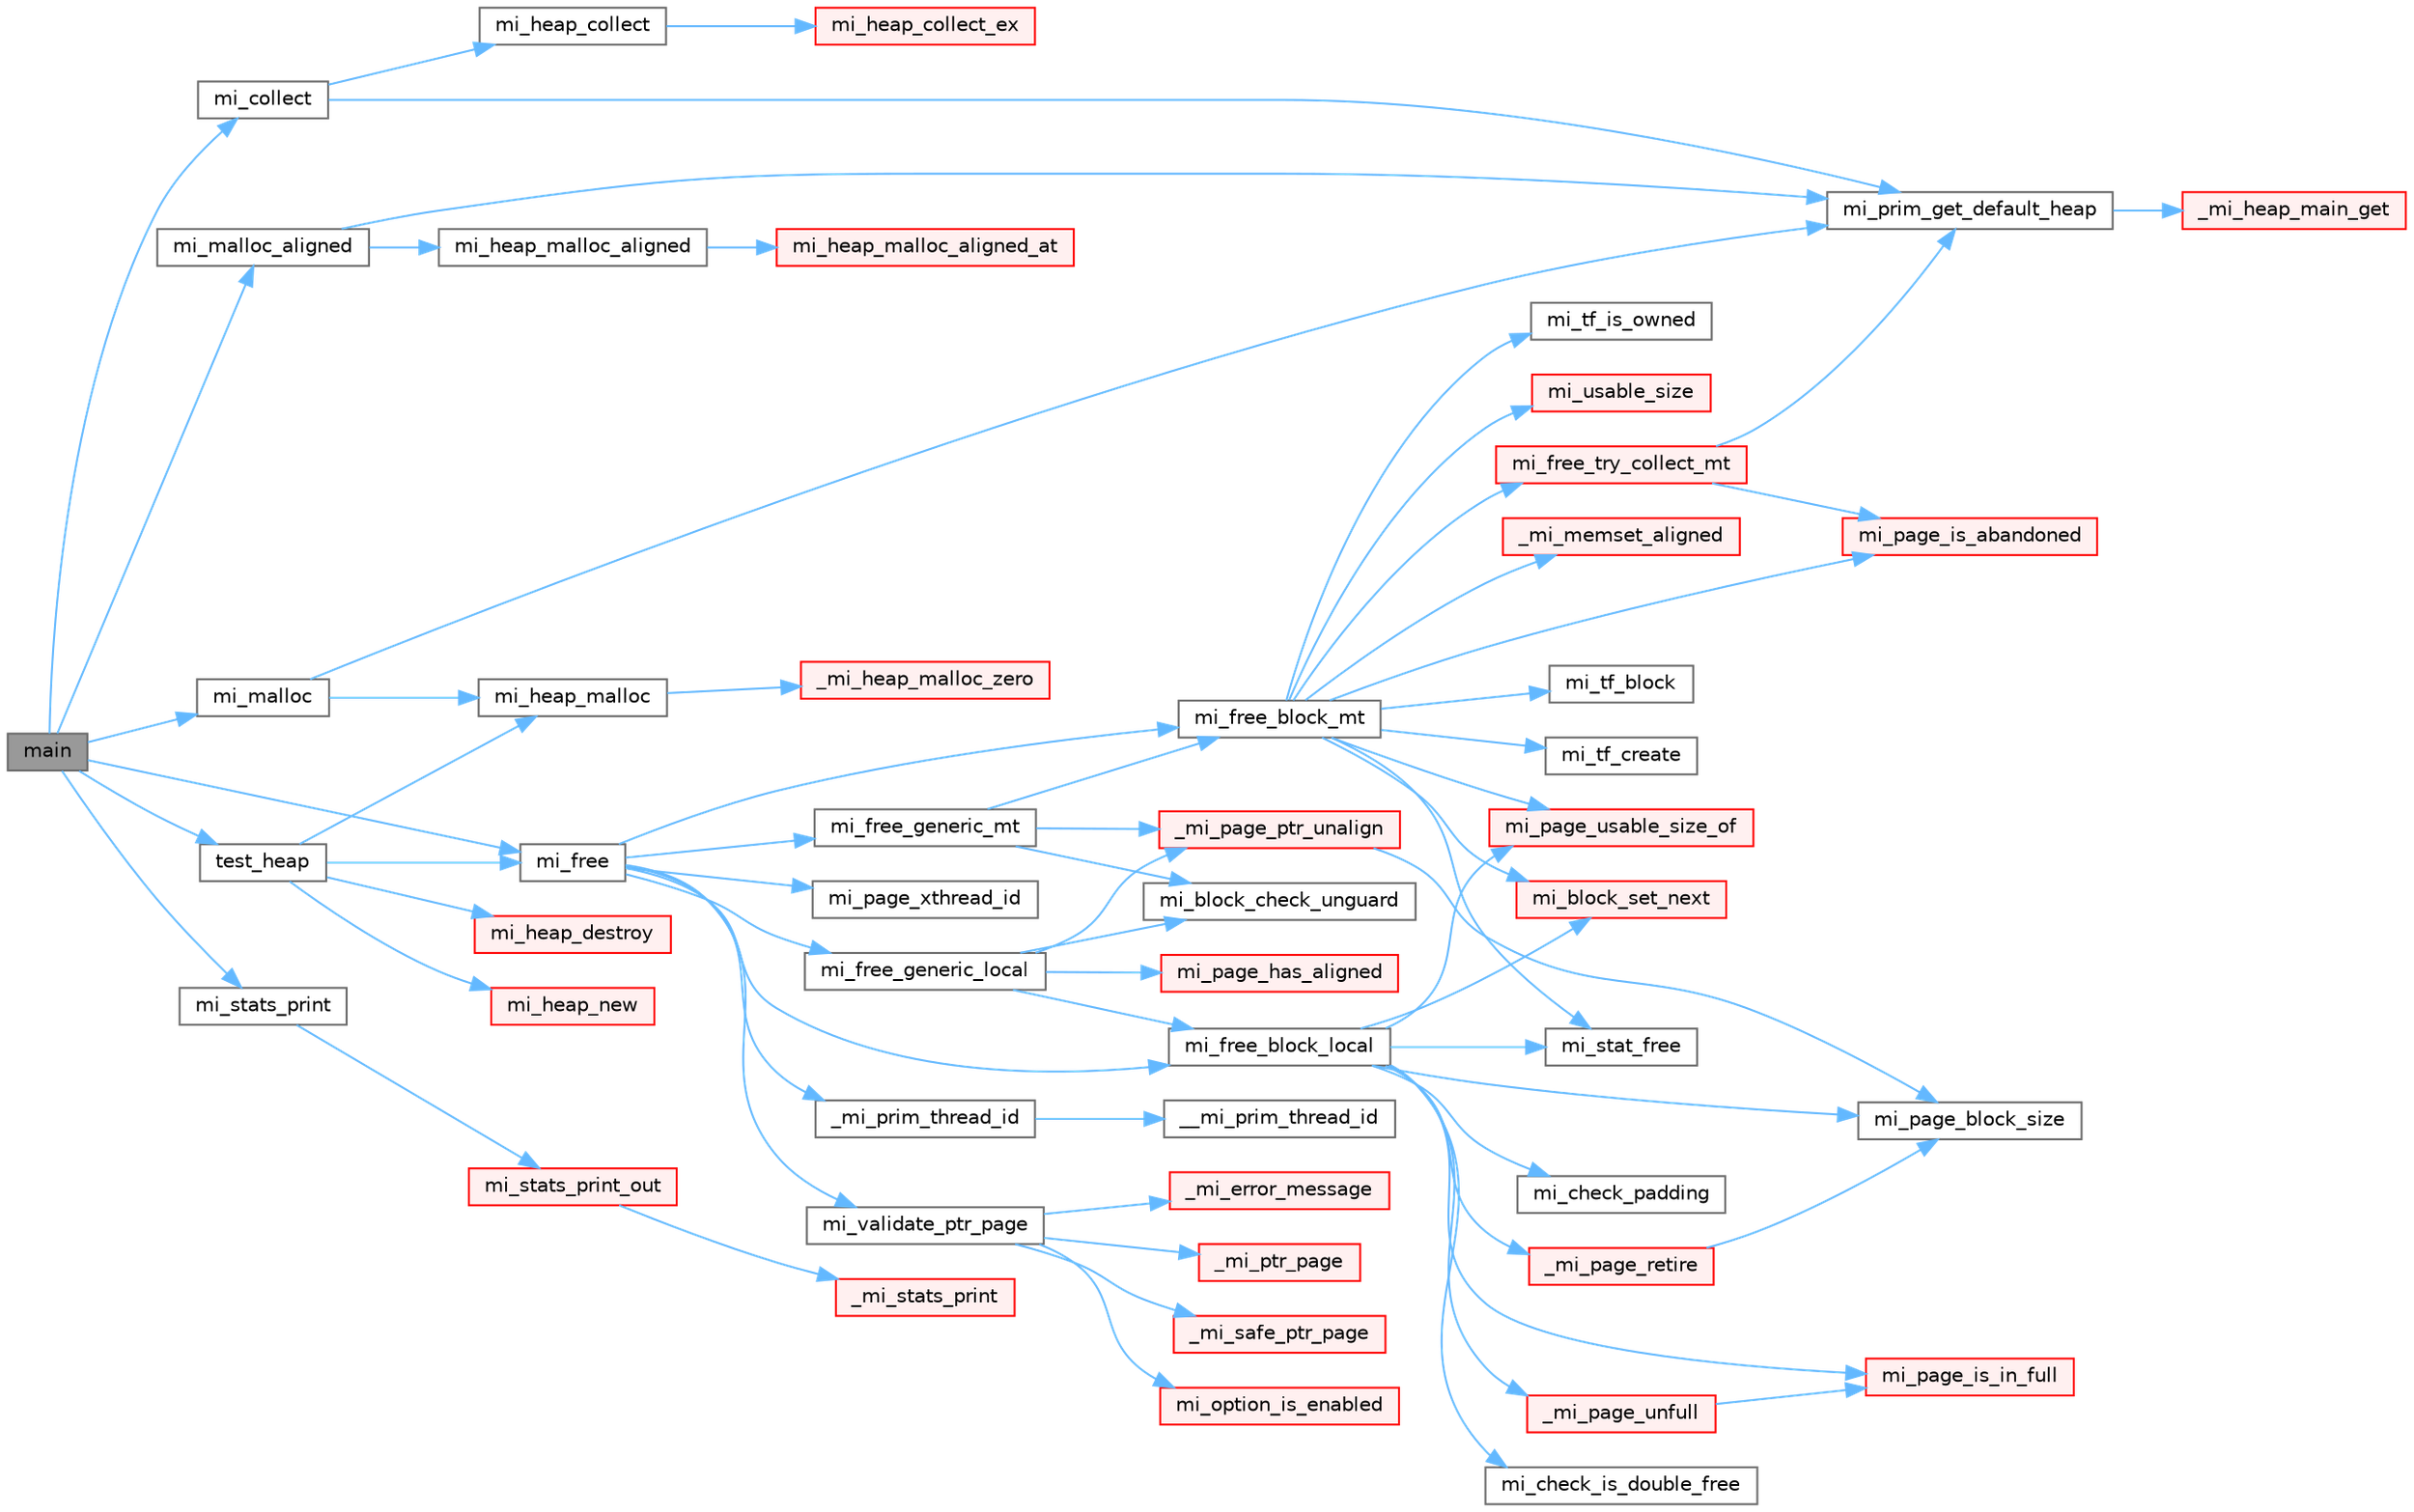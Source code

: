 digraph "main"
{
 // LATEX_PDF_SIZE
  bgcolor="transparent";
  edge [fontname=Helvetica,fontsize=10,labelfontname=Helvetica,labelfontsize=10];
  node [fontname=Helvetica,fontsize=10,shape=box,height=0.2,width=0.4];
  rankdir="LR";
  Node1 [id="Node000001",label="main",height=0.2,width=0.4,color="gray40", fillcolor="grey60", style="filled", fontcolor="black",tooltip=" "];
  Node1 -> Node2 [id="edge1_Node000001_Node000002",color="steelblue1",style="solid",tooltip=" "];
  Node2 [id="Node000002",label="mi_collect",height=0.2,width=0.4,color="grey40", fillcolor="white", style="filled",URL="$group__extended.html#ga421430e2226d7d468529cec457396756",tooltip=" "];
  Node2 -> Node3 [id="edge2_Node000002_Node000003",color="steelblue1",style="solid",tooltip=" "];
  Node3 [id="Node000003",label="mi_heap_collect",height=0.2,width=0.4,color="grey40", fillcolor="white", style="filled",URL="$group__heap.html#ga7922f7495cde30b1984d0e6072419298",tooltip="Release outstanding resources in a specific heap."];
  Node3 -> Node4 [id="edge3_Node000003_Node000004",color="steelblue1",style="solid",tooltip=" "];
  Node4 [id="Node000004",label="mi_heap_collect_ex",height=0.2,width=0.4,color="red", fillcolor="#FFF0F0", style="filled",URL="$heap_8c.html#a13231466662ebaf79b77c254d4c7f389",tooltip=" "];
  Node2 -> Node262 [id="edge4_Node000002_Node000262",color="steelblue1",style="solid",tooltip=" "];
  Node262 [id="Node000262",label="mi_prim_get_default_heap",height=0.2,width=0.4,color="grey40", fillcolor="white", style="filled",URL="$prim_8h.html#a986e62564728229db3ccecbd6e97fd98",tooltip=" "];
  Node262 -> Node263 [id="edge5_Node000262_Node000263",color="steelblue1",style="solid",tooltip=" "];
  Node263 [id="Node000263",label="_mi_heap_main_get",height=0.2,width=0.4,color="red", fillcolor="#FFF0F0", style="filled",URL="$_e_a_s_t_l_2packages_2mimalloc_2src_2init_8c.html#a1feeb4148fb048caf23361152895a55c",tooltip=" "];
  Node1 -> Node418 [id="edge6_Node000001_Node000418",color="steelblue1",style="solid",tooltip=" "];
  Node418 [id="Node000418",label="mi_free",height=0.2,width=0.4,color="grey40", fillcolor="white", style="filled",URL="$group__malloc.html#gaf2c7b89c327d1f60f59e68b9ea644d95",tooltip=" "];
  Node418 -> Node31 [id="edge7_Node000418_Node000031",color="steelblue1",style="solid",tooltip=" "];
  Node31 [id="Node000031",label="_mi_prim_thread_id",height=0.2,width=0.4,color="grey40", fillcolor="white", style="filled",URL="$prim_8h.html#a3875c92cbb791d0a7c69bc1fd2df6804",tooltip=" "];
  Node31 -> Node32 [id="edge8_Node000031_Node000032",color="steelblue1",style="solid",tooltip=" "];
  Node32 [id="Node000032",label="__mi_prim_thread_id",height=0.2,width=0.4,color="grey40", fillcolor="white", style="filled",URL="$prim_8h.html#a42ea20cb0253ec21dff5f6770927df20",tooltip=" "];
  Node418 -> Node419 [id="edge9_Node000418_Node000419",color="steelblue1",style="solid",tooltip=" "];
  Node419 [id="Node000419",label="mi_free_block_local",height=0.2,width=0.4,color="grey40", fillcolor="white", style="filled",URL="$free_8c.html#a4ea336aeb08fb4786186f6087a751d3c",tooltip=" "];
  Node419 -> Node420 [id="edge10_Node000419_Node000420",color="steelblue1",style="solid",tooltip=" "];
  Node420 [id="Node000420",label="_mi_page_retire",height=0.2,width=0.4,color="red", fillcolor="#FFF0F0", style="filled",URL="$page_8c.html#a54b1e58a3b88604ea8dc4d9220f4c32c",tooltip=" "];
  Node420 -> Node184 [id="edge11_Node000420_Node000184",color="steelblue1",style="solid",tooltip=" "];
  Node184 [id="Node000184",label="mi_page_block_size",height=0.2,width=0.4,color="grey40", fillcolor="white", style="filled",URL="$_e_a_s_t_l_2packages_2mimalloc_2include_2mimalloc_2internal_8h.html#a6134893990c1f09da2b40092ceecc780",tooltip=" "];
  Node419 -> Node422 [id="edge12_Node000419_Node000422",color="steelblue1",style="solid",tooltip=" "];
  Node422 [id="Node000422",label="_mi_page_unfull",height=0.2,width=0.4,color="red", fillcolor="#FFF0F0", style="filled",URL="$page_8c.html#a56fb2dd5b89d7848f041fc2f9ad189a0",tooltip=" "];
  Node422 -> Node241 [id="edge13_Node000422_Node000241",color="steelblue1",style="solid",tooltip=" "];
  Node241 [id="Node000241",label="mi_page_is_in_full",height=0.2,width=0.4,color="red", fillcolor="#FFF0F0", style="filled",URL="$_e_a_s_t_l_2packages_2mimalloc_2include_2mimalloc_2internal_8h.html#a250f4d0710309fb1cff782cd06644842",tooltip=" "];
  Node419 -> Node299 [id="edge14_Node000419_Node000299",color="steelblue1",style="solid",tooltip=" "];
  Node299 [id="Node000299",label="mi_block_set_next",height=0.2,width=0.4,color="red", fillcolor="#FFF0F0", style="filled",URL="$_e_a_s_t_l_2packages_2mimalloc_2include_2mimalloc_2internal_8h.html#ac7b440a922454c163ed1139aac9b946d",tooltip=" "];
  Node419 -> Node425 [id="edge15_Node000419_Node000425",color="steelblue1",style="solid",tooltip=" "];
  Node425 [id="Node000425",label="mi_check_is_double_free",height=0.2,width=0.4,color="grey40", fillcolor="white", style="filled",URL="$free_8c.html#ad23f1572e5f6b82c4c59a43fb9f0595d",tooltip=" "];
  Node419 -> Node426 [id="edge16_Node000419_Node000426",color="steelblue1",style="solid",tooltip=" "];
  Node426 [id="Node000426",label="mi_check_padding",height=0.2,width=0.4,color="grey40", fillcolor="white", style="filled",URL="$free_8c.html#a607d73b1962b5676b5fb0a58d0eda6d8",tooltip=" "];
  Node419 -> Node184 [id="edge17_Node000419_Node000184",color="steelblue1",style="solid",tooltip=" "];
  Node419 -> Node241 [id="edge18_Node000419_Node000241",color="steelblue1",style="solid",tooltip=" "];
  Node419 -> Node427 [id="edge19_Node000419_Node000427",color="steelblue1",style="solid",tooltip=" "];
  Node427 [id="Node000427",label="mi_page_usable_size_of",height=0.2,width=0.4,color="red", fillcolor="#FFF0F0", style="filled",URL="$free_8c.html#a26335e66b160c5319806a2e33f7b70e7",tooltip=" "];
  Node419 -> Node429 [id="edge20_Node000419_Node000429",color="steelblue1",style="solid",tooltip=" "];
  Node429 [id="Node000429",label="mi_stat_free",height=0.2,width=0.4,color="grey40", fillcolor="white", style="filled",URL="$free_8c.html#a559045bfe8e993e8ee3e7aef40cf1e35",tooltip=" "];
  Node418 -> Node430 [id="edge21_Node000418_Node000430",color="steelblue1",style="solid",tooltip=" "];
  Node430 [id="Node000430",label="mi_free_block_mt",height=0.2,width=0.4,color="grey40", fillcolor="white", style="filled",URL="$free_8c.html#af5ffcf95b8bfc34e499ae3b203e72475",tooltip=" "];
  Node430 -> Node147 [id="edge22_Node000430_Node000147",color="steelblue1",style="solid",tooltip=" "];
  Node147 [id="Node000147",label="_mi_memset_aligned",height=0.2,width=0.4,color="red", fillcolor="#FFF0F0", style="filled",URL="$_e_a_s_t_l_2packages_2mimalloc_2include_2mimalloc_2internal_8h.html#a770dbf90c89e7e7761f2f99c0fc28115",tooltip=" "];
  Node430 -> Node299 [id="edge23_Node000430_Node000299",color="steelblue1",style="solid",tooltip=" "];
  Node430 -> Node431 [id="edge24_Node000430_Node000431",color="steelblue1",style="solid",tooltip=" "];
  Node431 [id="Node000431",label="mi_free_try_collect_mt",height=0.2,width=0.4,color="red", fillcolor="#FFF0F0", style="filled",URL="$free_8c.html#a95d8dc8cc63abfde145fac55e9353d24",tooltip=" "];
  Node431 -> Node231 [id="edge25_Node000431_Node000231",color="steelblue1",style="solid",tooltip=" "];
  Node231 [id="Node000231",label="mi_page_is_abandoned",height=0.2,width=0.4,color="red", fillcolor="#FFF0F0", style="filled",URL="$_e_a_s_t_l_2packages_2mimalloc_2include_2mimalloc_2internal_8h.html#aa75f964d916bd58a37861b88491c51fb",tooltip=" "];
  Node431 -> Node262 [id="edge26_Node000431_Node000262",color="steelblue1",style="solid",tooltip=" "];
  Node430 -> Node231 [id="edge27_Node000430_Node000231",color="steelblue1",style="solid",tooltip=" "];
  Node430 -> Node427 [id="edge28_Node000430_Node000427",color="steelblue1",style="solid",tooltip=" "];
  Node430 -> Node429 [id="edge29_Node000430_Node000429",color="steelblue1",style="solid",tooltip=" "];
  Node430 -> Node305 [id="edge30_Node000430_Node000305",color="steelblue1",style="solid",tooltip=" "];
  Node305 [id="Node000305",label="mi_tf_block",height=0.2,width=0.4,color="grey40", fillcolor="white", style="filled",URL="$_e_a_s_t_l_2packages_2mimalloc_2include_2mimalloc_2internal_8h.html#a68f9b45db9fe19930366d0e473bdf791",tooltip=" "];
  Node430 -> Node306 [id="edge31_Node000430_Node000306",color="steelblue1",style="solid",tooltip=" "];
  Node306 [id="Node000306",label="mi_tf_create",height=0.2,width=0.4,color="grey40", fillcolor="white", style="filled",URL="$_e_a_s_t_l_2packages_2mimalloc_2include_2mimalloc_2internal_8h.html#ae5ecd5e45278bd147fbe6720cba0f323",tooltip=" "];
  Node430 -> Node236 [id="edge32_Node000430_Node000236",color="steelblue1",style="solid",tooltip=" "];
  Node236 [id="Node000236",label="mi_tf_is_owned",height=0.2,width=0.4,color="grey40", fillcolor="white", style="filled",URL="$_e_a_s_t_l_2packages_2mimalloc_2include_2mimalloc_2internal_8h.html#aa501cc20d36064923e3d70c4a08879c4",tooltip=" "];
  Node430 -> Node443 [id="edge33_Node000430_Node000443",color="steelblue1",style="solid",tooltip=" "];
  Node443 [id="Node000443",label="mi_usable_size",height=0.2,width=0.4,color="red", fillcolor="#FFF0F0", style="filled",URL="$free_8c.html#ad4efa3dd9163181d18af0361e45dac86",tooltip=" "];
  Node418 -> Node449 [id="edge34_Node000418_Node000449",color="steelblue1",style="solid",tooltip=" "];
  Node449 [id="Node000449",label="mi_free_generic_local",height=0.2,width=0.4,color="grey40", fillcolor="white", style="filled",URL="$free_8c.html#a2e61936ec89160d051a72f0d1f95424f",tooltip=" "];
  Node449 -> Node447 [id="edge35_Node000449_Node000447",color="steelblue1",style="solid",tooltip=" "];
  Node447 [id="Node000447",label="_mi_page_ptr_unalign",height=0.2,width=0.4,color="red", fillcolor="#FFF0F0", style="filled",URL="$free_8c.html#a02c896f799e571b628b2d7747ca9f771",tooltip=" "];
  Node447 -> Node184 [id="edge36_Node000447_Node000184",color="steelblue1",style="solid",tooltip=" "];
  Node449 -> Node450 [id="edge37_Node000449_Node000450",color="steelblue1",style="solid",tooltip=" "];
  Node450 [id="Node000450",label="mi_block_check_unguard",height=0.2,width=0.4,color="grey40", fillcolor="white", style="filled",URL="$free_8c.html#a9faffbac5f73a12ca8d2567027a1c43a",tooltip=" "];
  Node449 -> Node419 [id="edge38_Node000449_Node000419",color="steelblue1",style="solid",tooltip=" "];
  Node449 -> Node445 [id="edge39_Node000449_Node000445",color="steelblue1",style="solid",tooltip=" "];
  Node445 [id="Node000445",label="mi_page_has_aligned",height=0.2,width=0.4,color="red", fillcolor="#FFF0F0", style="filled",URL="$_e_a_s_t_l_2packages_2mimalloc_2include_2mimalloc_2internal_8h.html#ae0b5641b1e2fabf59c84685e08520852",tooltip=" "];
  Node418 -> Node451 [id="edge40_Node000418_Node000451",color="steelblue1",style="solid",tooltip=" "];
  Node451 [id="Node000451",label="mi_free_generic_mt",height=0.2,width=0.4,color="grey40", fillcolor="white", style="filled",URL="$free_8c.html#acc3316883c1cf74f78cb41e5d1b46ced",tooltip=" "];
  Node451 -> Node447 [id="edge41_Node000451_Node000447",color="steelblue1",style="solid",tooltip=" "];
  Node451 -> Node450 [id="edge42_Node000451_Node000450",color="steelblue1",style="solid",tooltip=" "];
  Node451 -> Node430 [id="edge43_Node000451_Node000430",color="steelblue1",style="solid",tooltip=" "];
  Node418 -> Node233 [id="edge44_Node000418_Node000233",color="steelblue1",style="solid",tooltip=" "];
  Node233 [id="Node000233",label="mi_page_xthread_id",height=0.2,width=0.4,color="grey40", fillcolor="white", style="filled",URL="$_e_a_s_t_l_2packages_2mimalloc_2include_2mimalloc_2internal_8h.html#af15a53be4fb9aa00af3c25632b1b1dac",tooltip=" "];
  Node418 -> Node448 [id="edge45_Node000418_Node000448",color="steelblue1",style="solid",tooltip=" "];
  Node448 [id="Node000448",label="mi_validate_ptr_page",height=0.2,width=0.4,color="grey40", fillcolor="white", style="filled",URL="$free_8c.html#a3c325fa47ff6342dca1b913607844b93",tooltip=" "];
  Node448 -> Node143 [id="edge46_Node000448_Node000143",color="steelblue1",style="solid",tooltip=" "];
  Node143 [id="Node000143",label="_mi_error_message",height=0.2,width=0.4,color="red", fillcolor="#FFF0F0", style="filled",URL="$options_8c.html#a2bebc073bcaac71658e57bb260c2e426",tooltip=" "];
  Node448 -> Node220 [id="edge47_Node000448_Node000220",color="steelblue1",style="solid",tooltip=" "];
  Node220 [id="Node000220",label="_mi_ptr_page",height=0.2,width=0.4,color="red", fillcolor="#FFF0F0", style="filled",URL="$_e_a_s_t_l_2packages_2mimalloc_2include_2mimalloc_2internal_8h.html#acd84a462a2045538d19ecc56e6cc29f6",tooltip=" "];
  Node448 -> Node224 [id="edge48_Node000448_Node000224",color="steelblue1",style="solid",tooltip=" "];
  Node224 [id="Node000224",label="_mi_safe_ptr_page",height=0.2,width=0.4,color="red", fillcolor="#FFF0F0", style="filled",URL="$page-map_8c.html#aa93d85305e51471aa1951ab818628a63",tooltip=" "];
  Node448 -> Node27 [id="edge49_Node000448_Node000027",color="steelblue1",style="solid",tooltip=" "];
  Node27 [id="Node000027",label="mi_option_is_enabled",height=0.2,width=0.4,color="red", fillcolor="#FFF0F0", style="filled",URL="$group__options.html#ga459ad98f18b3fc9275474807fe0ca188",tooltip=" "];
  Node1 -> Node452 [id="edge50_Node000001_Node000452",color="steelblue1",style="solid",tooltip=" "];
  Node452 [id="Node000452",label="mi_malloc",height=0.2,width=0.4,color="grey40", fillcolor="white", style="filled",URL="$group__malloc.html#gae1dd97b542420c87ae085e822b1229e8",tooltip=" "];
  Node452 -> Node453 [id="edge51_Node000452_Node000453",color="steelblue1",style="solid",tooltip=" "];
  Node453 [id="Node000453",label="mi_heap_malloc",height=0.2,width=0.4,color="grey40", fillcolor="white", style="filled",URL="$group__heap.html#gab374e206c7034e0d899fb934e4f4a863",tooltip=" "];
  Node453 -> Node454 [id="edge52_Node000453_Node000454",color="steelblue1",style="solid",tooltip=" "];
  Node454 [id="Node000454",label="_mi_heap_malloc_zero",height=0.2,width=0.4,color="red", fillcolor="#FFF0F0", style="filled",URL="$alloc_8c.html#a4f6dd9bc8d4e47e98566ee77883d703e",tooltip=" "];
  Node452 -> Node262 [id="edge53_Node000452_Node000262",color="steelblue1",style="solid",tooltip=" "];
  Node1 -> Node498 [id="edge54_Node000001_Node000498",color="steelblue1",style="solid",tooltip=" "];
  Node498 [id="Node000498",label="mi_malloc_aligned",height=0.2,width=0.4,color="grey40", fillcolor="white", style="filled",URL="$group__aligned.html#ga69578ff1a98ca16e1dcd02c0995cd65c",tooltip=" "];
  Node498 -> Node499 [id="edge55_Node000498_Node000499",color="steelblue1",style="solid",tooltip=" "];
  Node499 [id="Node000499",label="mi_heap_malloc_aligned",height=0.2,width=0.4,color="grey40", fillcolor="white", style="filled",URL="$group__heap.html#ga33f4f05b7fea7af2113c62a4bf882cc5",tooltip=" "];
  Node499 -> Node500 [id="edge56_Node000499_Node000500",color="steelblue1",style="solid",tooltip=" "];
  Node500 [id="Node000500",label="mi_heap_malloc_aligned_at",height=0.2,width=0.4,color="red", fillcolor="#FFF0F0", style="filled",URL="$group__heap.html#gae7ffc045c3996497a7f3a5f6fe7b8aaa",tooltip=" "];
  Node498 -> Node262 [id="edge57_Node000498_Node000262",color="steelblue1",style="solid",tooltip=" "];
  Node1 -> Node511 [id="edge58_Node000001_Node000511",color="steelblue1",style="solid",tooltip=" "];
  Node511 [id="Node000511",label="mi_stats_print",height=0.2,width=0.4,color="grey40", fillcolor="white", style="filled",URL="$group__extended.html#ga2d126e5c62d3badc35445e5d84166df2",tooltip=" "];
  Node511 -> Node512 [id="edge59_Node000511_Node000512",color="steelblue1",style="solid",tooltip=" "];
  Node512 [id="Node000512",label="mi_stats_print_out",height=0.2,width=0.4,color="red", fillcolor="#FFF0F0", style="filled",URL="$group__extended.html#ga537f13b299ddf801e49a5a94fde02c79",tooltip=" "];
  Node512 -> Node513 [id="edge60_Node000512_Node000513",color="steelblue1",style="solid",tooltip=" "];
  Node513 [id="Node000513",label="_mi_stats_print",height=0.2,width=0.4,color="red", fillcolor="#FFF0F0", style="filled",URL="$stats_8c.html#a1d5b52295b5e2b2f9ffbf4ca85a73f58",tooltip=" "];
  Node1 -> Node529 [id="edge61_Node000001_Node000529",color="steelblue1",style="solid",tooltip=" "];
  Node529 [id="Node000529",label="test_heap",height=0.2,width=0.4,color="grey40", fillcolor="white", style="filled",URL="$runtime_2_e_a_s_t_l_2packages_2mimalloc_2test_2main_8c.html#ae2e41ddc101ef1a0b4e9c6a6a2916a15",tooltip=" "];
  Node529 -> Node418 [id="edge62_Node000529_Node000418",color="steelblue1",style="solid",tooltip=" "];
  Node529 -> Node530 [id="edge63_Node000529_Node000530",color="steelblue1",style="solid",tooltip=" "];
  Node530 [id="Node000530",label="mi_heap_destroy",height=0.2,width=0.4,color="red", fillcolor="#FFF0F0", style="filled",URL="$group__heap.html#ga9f9c0844edb9717f4feacd79116b8e0d",tooltip=" "];
  Node529 -> Node453 [id="edge64_Node000529_Node000453",color="steelblue1",style="solid",tooltip=" "];
  Node529 -> Node548 [id="edge65_Node000529_Node000548",color="steelblue1",style="solid",tooltip=" "];
  Node548 [id="Node000548",label="mi_heap_new",height=0.2,width=0.4,color="red", fillcolor="#FFF0F0", style="filled",URL="$group__heap.html#gaa718bb226ec0546ba6d1b6cb32179f3a",tooltip="Create a new heap that can be used for allocation."];
}

